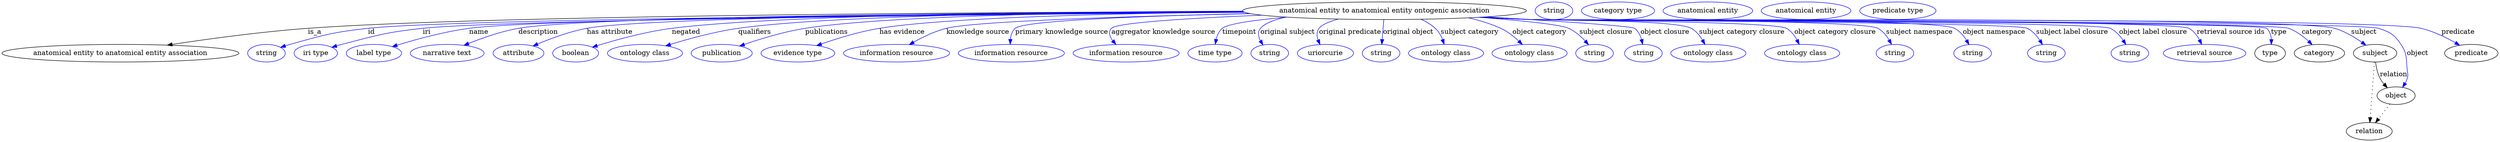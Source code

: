 digraph {
	graph [bb="0,0,5108,283"];
	node [label="\N"];
	"anatomical entity to anatomical entity ontogenic association"	[height=0.5,
		label="anatomical entity to anatomical entity ontogenic association",
		pos="2828.4,265",
		width=8.0701];
	"anatomical entity to anatomical entity association"	[height=0.5,
		pos="242.43,178",
		width=6.7341];
	"anatomical entity to anatomical entity ontogenic association" -> "anatomical entity to anatomical entity association"	[label=is_a,
		lp="640.43,221.5",
		pos="e,338.39,194.57 2538.8,263.49 2028.6,261.9 989.11,255.41 626.43,229 532.1,222.13 425.48,207.71 348.56,196.12"];
	id	[color=blue,
		height=0.5,
		label=string,
		pos="541.43,178",
		width=1.0652];
	"anatomical entity to anatomical entity ontogenic association" -> id	[color=blue,
		label=id,
		lp="756.43,221.5",
		pos="e,570.42,189.98 2541.6,262.14 2012.7,258.28 922.27,248.11 749.43,229 677.26,221.02 659.37,215.5 589.43,196 586.32,195.13 583.12,\
194.17 579.92,193.15",
		style=solid];
	iri	[color=blue,
		height=0.5,
		label="iri type",
		pos="642.43,178",
		width=1.2277];
	"anatomical entity to anatomical entity ontogenic association" -> iri	[color=blue,
		label=iri,
		lp="869.43,221.5",
		pos="e,675.34,190.2 2542.3,261.73 2036.7,257.31 1023.4,246.4 861.43,229 786.64,220.97 768.25,214.85 695.43,196 692.05,195.13 688.57,194.16 \
685.09,193.15",
		style=solid];
	name	[color=blue,
		height=0.5,
		label="label type",
		pos="761.43,178",
		width=1.5707];
	"anatomical entity to anatomical entity ontogenic association" -> name	[color=blue,
		label=name,
		lp="976.43,221.5",
		pos="e,799.39,191.54 2541.2,262.29 2055.2,258.85 1108.5,249.59 956.43,229 905.29,222.08 848.28,206.51 809.17,194.57",
		style=solid];
	description	[color=blue,
		height=0.5,
		label="narrative text",
		pos="911.43,178",
		width=2.0943];
	"anatomical entity to anatomical entity ontogenic association" -> description	[color=blue,
		label=description,
		lp="1096.9,221.5",
		pos="e,945.48,194.14 2539.2,263.22 2074.2,261.21 1197.7,254.11 1056.4,229 1021.4,222.77 983.37,209.4 955.07,198.06",
		style=solid];
	"has attribute"	[color=blue,
		height=0.5,
		label=attribute,
		pos="1056.4,178",
		width=1.4443];
	"anatomical entity to anatomical entity ontogenic association" -> "has attribute"	[color=blue,
		label="has attribute",
		lp="1242.4,221.5",
		pos="e,1086,192.82 2539.6,262.87 2105.8,260.41 1323.2,252.7 1195.4,229 1160.5,222.52 1122.6,208.39 1095.2,196.8",
		style=solid];
	negated	[color=blue,
		height=0.5,
		label=boolean,
		pos="1173.4,178",
		width=1.2999];
	"anatomical entity to anatomical entity ontogenic association" -> negated	[color=blue,
		label=negated,
		lp="1398.4,221.5",
		pos="e,1207.6,190.46 2537.9,264.1 2178.4,262.99 1587.1,256.79 1369.4,229 1316.1,222.2 1256.5,205.66 1217.2,193.46",
		style=solid];
	qualifiers	[color=blue,
		height=0.5,
		label="ontology class",
		pos="1314.4,178",
		width=2.1304];
	"anatomical entity to anatomical entity ontogenic association" -> qualifiers	[color=blue,
		label=qualifiers,
		lp="1538.9,221.5",
		pos="e,1356.7,193.07 2537.9,264.08 2210,262.8 1697.2,256.26 1505.4,229 1457.6,222.2 1404.6,207.74 1366.5,196.11",
		style=solid];
	publications	[color=blue,
		height=0.5,
		label=publication,
		pos="1471.4,178",
		width=1.7332];
	"anatomical entity to anatomical entity ontogenic association" -> publications	[color=blue,
		label=publications,
		lp="1686.4,221.5",
		pos="e,1508.2,192.71 2538.2,263.89 2243.7,262.26 1808.2,255.25 1642.4,229 1599.3,222.18 1551.8,207.69 1517.8,196.06",
		style=solid];
	"has evidence"	[color=blue,
		height=0.5,
		label="evidence type",
		pos="1627.4,178",
		width=2.0943];
	"anatomical entity to anatomical entity ontogenic association" -> "has evidence"	[color=blue,
		label="has evidence",
		lp="1840.9,221.5",
		pos="e,1665.9,193.61 2540.4,262.5 2285.3,259.67 1932.5,251.61 1794.4,229 1753.6,222.3 1708.7,208.48 1675.7,197.06",
		style=solid];
	"knowledge source"	[color=blue,
		height=0.5,
		label="information resource",
		pos="1829.4,178",
		width=3.015];
	"anatomical entity to anatomical entity ontogenic association" -> "knowledge source"	[color=blue,
		label="knowledge source",
		lp="1995.9,221.5",
		pos="e,1855.5,195.59 2554.3,259.02 2312.9,253.69 1990.6,243.94 1931.4,229 1907.9,223.07 1883.5,211.31 1864.4,200.68",
		style=solid];
	"primary knowledge source"	[color=blue,
		height=0.5,
		label="information resource",
		pos="2064.4,178",
		width=3.015];
	"anatomical entity to anatomical entity ontogenic association" -> "primary knowledge source"	[color=blue,
		label="primary knowledge source",
		lp="2167.4,221.5",
		pos="e,2062.2,196.41 2552.7,259.33 2344.2,254.5 2090.7,245.32 2072.4,229 2066.1,223.34 2063.4,214.82 2062.5,206.41",
		style=solid];
	"aggregator knowledge source"	[color=blue,
		height=0.5,
		label="information resource",
		pos="2299.4,178",
		width=3.015];
	"anatomical entity to anatomical entity ontogenic association" -> "aggregator knowledge source"	[color=blue,
		label="aggregator knowledge source",
		lp="2375.9,221.5",
		pos="e,2278.7,195.97 2577.8,255.88 2434.4,249.97 2280.6,240.92 2269.4,229 2262.4,221.54 2265.6,212.18 2272.1,203.58",
		style=solid];
	timepoint	[color=blue,
		height=0.5,
		label="time type",
		pos="2481.4,178",
		width=1.5346];
	"anatomical entity to anatomical entity ontogenic association" -> timepoint	[color=blue,
		label=timepoint,
		lp="2531.4,221.5",
		pos="e,2482,196.47 2629,251.85 2565.3,246.23 2508.1,238.64 2496.4,229 2489.7,223.41 2485.9,214.91 2483.8,206.49",
		style=solid];
	"original subject"	[color=blue,
		height=0.5,
		label=string,
		pos="2593.4,178",
		width=1.0652];
	"anatomical entity to anatomical entity ontogenic association" -> "original subject"	[color=blue,
		label="original subject",
		lp="2630.4,221.5",
		pos="e,2579.7,194.92 2626.9,251.96 2602.8,246.7 2583.4,239.32 2574.4,229 2568.2,221.83 2570,212.39 2574.4,203.65",
		style=solid];
	"original predicate"	[color=blue,
		height=0.5,
		label=uriorcurie,
		pos="2707.4,178",
		width=1.5887];
	"anatomical entity to anatomical entity ontogenic association" -> "original predicate"	[color=blue,
		label="original predicate",
		lp="2757.9,221.5",
		pos="e,2696.4,195.76 2733.8,247.91 2715.6,242.88 2700.3,236.61 2694.4,229 2689.1,222.16 2689.7,213.39 2692.4,205.11",
		style=solid];
	"original object"	[color=blue,
		height=0.5,
		label=string,
		pos="2821.4,178",
		width=1.0652];
	"anatomical entity to anatomical entity ontogenic association" -> "original object"	[color=blue,
		label="original object",
		lp="2876.9,221.5",
		pos="e,2822.8,196.18 2827,246.8 2826.1,235.16 2824.8,219.55 2823.7,206.24",
		style=solid];
	"subject category"	[color=blue,
		height=0.5,
		label="ontology class",
		pos="2954.4,178",
		width=2.1304];
	"anatomical entity to anatomical entity ontogenic association" -> "subject category"	[color=blue,
		label="subject category",
		lp="3002.9,221.5",
		pos="e,2950.6,196.4 2902.9,247.54 2913.6,242.83 2923.9,236.78 2932.4,229 2939.2,222.84 2944,214.24 2947.3,205.9",
		style=solid];
	"object category"	[color=blue,
		height=0.5,
		label="ontology class",
		pos="3125.4,178",
		width=2.1304];
	"anatomical entity to anatomical entity ontogenic association" -> "object category"	[color=blue,
		label="object category",
		lp="3145.9,221.5",
		pos="e,3110.6,195.73 3000.4,250.44 3023.2,245.28 3045.8,238.33 3066.4,229 3080.1,222.83 3093,212.54 3103.3,202.9",
		style=solid];
	"subject closure"	[color=blue,
		height=0.5,
		label=string,
		pos="3258.4,178",
		width=1.0652];
	"anatomical entity to anatomical entity ontogenic association" -> "subject closure"	[color=blue,
		label="subject closure",
		lp="3281.9,221.5",
		pos="e,3246,195.51 3021.7,251.56 3105.1,245.16 3187.6,237.04 3205.4,229 3218.3,223.16 3230.1,212.86 3239.3,203.11",
		style=solid];
	"object closure"	[color=blue,
		height=0.5,
		label=string,
		pos="3358.4,178",
		width=1.0652];
	"anatomical entity to anatomical entity ontogenic association" -> "object closure"	[color=blue,
		label="object closure",
		lp="3402.4,221.5",
		pos="e,3357,196.19 3035.9,252.37 3175.1,244.16 3334.1,233.8 3340.4,229 3347.7,223.49 3352.1,214.74 3354.7,206.09",
		style=solid];
	"subject category closure"	[color=blue,
		height=0.5,
		label="ontology class",
		pos="3491.4,178",
		width=2.1304];
	"anatomical entity to anatomical entity ontogenic association" -> "subject category closure"	[color=blue,
		label="subject category closure",
		lp="3559.9,221.5",
		pos="e,3484.4,196.05 3034.2,252.29 3065.7,250.51 3098,248.7 3128.4,247 3164.9,244.97 3424.5,246.74 3456.4,229 3466.2,223.59 3473.8,214.21 \
3479.4,205.02",
		style=solid];
	"object category closure"	[color=blue,
		height=0.5,
		label="ontology class",
		pos="3683.4,178",
		width=2.1304];
	"anatomical entity to anatomical entity ontogenic association" -> "object category closure"	[color=blue,
		label="object category closure",
		lp="3750.9,221.5",
		pos="e,3677.4,196.09 3029.7,251.98 3062.7,250.18 3096.5,248.45 3128.4,247 3157.5,245.68 3626.2,243.39 3651.4,229 3660.8,223.64 3667.9,\
214.27 3673,205.07",
		style=solid];
	"subject namespace"	[color=blue,
		height=0.5,
		label=string,
		pos="3873.4,178",
		width=1.0652];
	"anatomical entity to anatomical entity ontogenic association" -> "subject namespace"	[color=blue,
		label="subject namespace",
		lp="3923.4,221.5",
		pos="e,3866.4,196.17 3027.3,251.86 3061,250.05 3095.7,248.34 3128.4,247 3167.9,245.38 3803.7,247.66 3838.4,229 3848.2,223.74 3855.9,214.38 \
3861.5,205.17",
		style=solid];
	"object namespace"	[color=blue,
		height=0.5,
		label=string,
		pos="4032.4,178",
		width=1.0652];
	"anatomical entity to anatomical entity ontogenic association" -> "object namespace"	[color=blue,
		label="object namespace",
		lp="4076.4,221.5",
		pos="e,4025.1,195.72 3026.1,251.79 3060.2,249.97 3095.3,248.28 3128.4,247 3176.6,245.14 3952.6,251.13 3995.4,229 4005.8,223.66 4013.9,\
213.98 4019.9,204.54",
		style=solid];
	"subject label closure"	[color=blue,
		height=0.5,
		label=string,
		pos="4183.4,178",
		width=1.0652];
	"anatomical entity to anatomical entity ontogenic association" -> "subject label closure"	[color=blue,
		label="subject label closure",
		lp="4236.4,221.5",
		pos="e,4175.4,195.76 3025.3,251.75 3059.6,249.92 3095.1,248.24 3128.4,247 3156.6,245.95 4119.2,241.61 4144.4,229 4155.1,223.65 4163.8,\
213.83 4170.2,204.3",
		style=solid];
	"object label closure"	[color=blue,
		height=0.5,
		label=string,
		pos="4354.4,178",
		width=1.0652];
	"anatomical entity to anatomical entity ontogenic association" -> "object label closure"	[color=blue,
		label="object label closure",
		lp="4401.9,221.5",
		pos="e,4346.1,195.78 3024.8,251.7 3059.4,249.87 3094.9,248.2 3128.4,247 3161.4,245.82 4284.8,243.5 4314.4,229 4325.3,223.68 4334.1,213.86 \
4340.7,204.33",
		style=solid];
	"retrieval source ids"	[color=blue,
		height=0.5,
		label="retrieval source",
		pos="4507.4,178",
		width=2.347];
	"anatomical entity to anatomical entity ontogenic association" -> "retrieval source ids"	[color=blue,
		label="retrieval source ids",
		lp="4560.9,221.5",
		pos="e,4501.4,196.18 3024,251.69 3058.8,249.85 3094.7,248.18 3128.4,247 3165.8,245.69 4442.7,247.18 4475.4,229 4484.9,223.74 4492,214.39 \
4497,205.18",
		style=solid];
	type	[height=0.5,
		pos="4641.4,178",
		width=0.86659];
	"anatomical entity to anatomical entity ontogenic association" -> type	[color=blue,
		label=type,
		lp="4659.4,221.5",
		pos="e,4644.1,195.98 3024,251.65 3058.8,249.82 3094.7,248.16 3128.4,247 3149.3,246.28 4618.7,242.82 4634.4,229 4640.9,223.32 4643.4,214.65 \
4644.1,206.11",
		style=solid];
	category	[height=0.5,
		pos="4742.4,178",
		width=1.4263];
	"anatomical entity to anatomical entity ontogenic association" -> category	[color=blue,
		label=category,
		lp="4737.9,221.5",
		pos="e,4727.7,195.47 3023.6,251.66 3058.5,249.82 3094.5,248.16 3128.4,247 3171.5,245.53 4638.8,243.42 4679.4,229 4694.7,223.59 4709,212.83 \
4720.2,202.67",
		style=solid];
	subject	[height=0.5,
		pos="4856.4,178",
		width=1.2277];
	"anatomical entity to anatomical entity ontogenic association" -> subject	[color=blue,
		label=subject,
		lp="4833.4,221.5",
		pos="e,4837.7,194.32 3023.6,251.64 3058.5,249.8 3094.5,248.15 3128.4,247 3219.8,243.91 4685.5,253.96 4773.4,229 4793.6,223.28 4813.8,\
211.29 4829.2,200.48",
		style=solid];
	object	[height=0.5,
		pos="4899.4,91",
		width=1.0832];
	"anatomical entity to anatomical entity ontogenic association" -> object	[color=blue,
		label=object,
		lp="4943.4,178",
		pos="e,4912.8,108.09 3023.6,251.63 3058.5,249.79 3094.5,248.14 3128.4,247 3176.6,245.39 4817.6,243.99 4863.4,229 4887.3,221.17 4895.4,\
216.87 4909.4,196 4923.2,175.52 4919.5,166.51 4922.4,142 4923.2,135.38 4924.3,133.39 4922.4,127 4921.4,123.55 4919.9,120.13 4918.2,\
116.85",
		style=solid];
	predicate	[height=0.5,
		pos="5053.4,178",
		width=1.5165];
	"anatomical entity to anatomical entity ontogenic association" -> predicate	[color=blue,
		label=predicate,
		lp="5026.4,221.5",
		pos="e,5029.6,194.35 3023.2,251.63 3058.2,249.79 3094.4,248.13 3128.4,247 3229.6,243.64 4851.9,252.17 4950.4,229 4975.3,223.15 5001.2,\
210.55 5020.8,199.47",
		style=solid];
	association_type	[color=blue,
		height=0.5,
		label=string,
		pos="3175.4,265",
		width=1.0652];
	association_category	[color=blue,
		height=0.5,
		label="category type",
		pos="3306.4,265",
		width=2.0762];
	subject -> object	[label=relation,
		lp="4894.4,134.5",
		pos="e,4881.5,107.23 4857.5,159.55 4858.7,149.57 4861.2,137.07 4866.4,127 4868.7,122.68 4871.6,118.52 4874.8,114.66"];
	relation	[height=0.5,
		pos="4844.4,18",
		width=1.2999];
	subject -> relation	[pos="e,4845.7,36.188 4855.1,159.79 4853,132.48 4849,78.994 4846.5,46.38",
		style=dotted];
	"anatomical entity to anatomical entity ontogenic association_subject"	[color=blue,
		height=0.5,
		label="anatomical entity",
		pos="3490.4,265",
		width=2.5456];
	object -> relation	[pos="e,4857.2,35.54 4886.9,73.889 4880,64.939 4871.2,53.617 4863.5,43.584",
		style=dotted];
	"anatomical entity to anatomical entity ontogenic association_object"	[color=blue,
		height=0.5,
		label="anatomical entity",
		pos="3691.4,265",
		width=2.5456];
	"anatomical entity to anatomical entity ontogenic association_predicate"	[color=blue,
		height=0.5,
		label="predicate type",
		pos="3879.4,265",
		width=2.1665];
}
